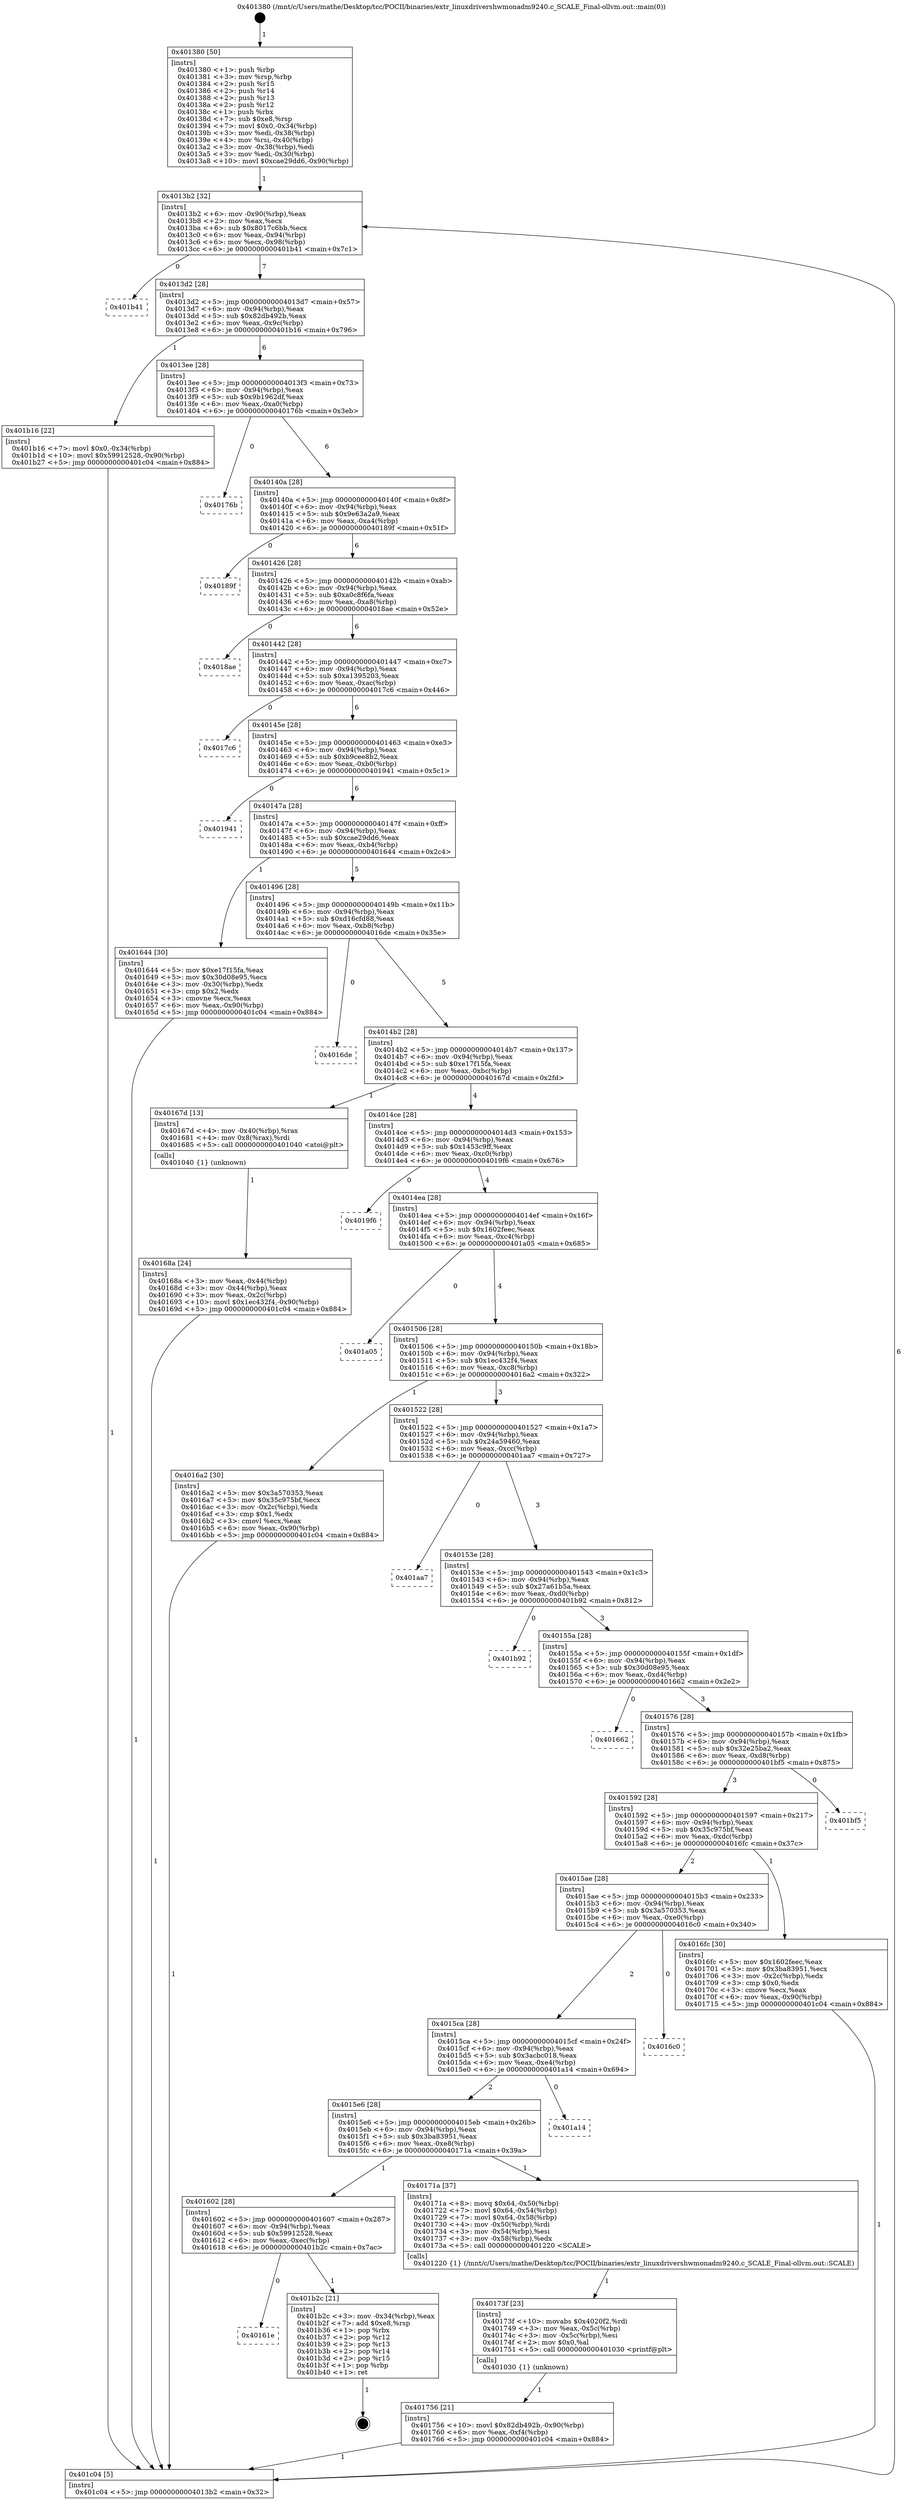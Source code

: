 digraph "0x401380" {
  label = "0x401380 (/mnt/c/Users/mathe/Desktop/tcc/POCII/binaries/extr_linuxdrivershwmonadm9240.c_SCALE_Final-ollvm.out::main(0))"
  labelloc = "t"
  node[shape=record]

  Entry [label="",width=0.3,height=0.3,shape=circle,fillcolor=black,style=filled]
  "0x4013b2" [label="{
     0x4013b2 [32]\l
     | [instrs]\l
     &nbsp;&nbsp;0x4013b2 \<+6\>: mov -0x90(%rbp),%eax\l
     &nbsp;&nbsp;0x4013b8 \<+2\>: mov %eax,%ecx\l
     &nbsp;&nbsp;0x4013ba \<+6\>: sub $0x8017c6bb,%ecx\l
     &nbsp;&nbsp;0x4013c0 \<+6\>: mov %eax,-0x94(%rbp)\l
     &nbsp;&nbsp;0x4013c6 \<+6\>: mov %ecx,-0x98(%rbp)\l
     &nbsp;&nbsp;0x4013cc \<+6\>: je 0000000000401b41 \<main+0x7c1\>\l
  }"]
  "0x401b41" [label="{
     0x401b41\l
  }", style=dashed]
  "0x4013d2" [label="{
     0x4013d2 [28]\l
     | [instrs]\l
     &nbsp;&nbsp;0x4013d2 \<+5\>: jmp 00000000004013d7 \<main+0x57\>\l
     &nbsp;&nbsp;0x4013d7 \<+6\>: mov -0x94(%rbp),%eax\l
     &nbsp;&nbsp;0x4013dd \<+5\>: sub $0x82db492b,%eax\l
     &nbsp;&nbsp;0x4013e2 \<+6\>: mov %eax,-0x9c(%rbp)\l
     &nbsp;&nbsp;0x4013e8 \<+6\>: je 0000000000401b16 \<main+0x796\>\l
  }"]
  Exit [label="",width=0.3,height=0.3,shape=circle,fillcolor=black,style=filled,peripheries=2]
  "0x401b16" [label="{
     0x401b16 [22]\l
     | [instrs]\l
     &nbsp;&nbsp;0x401b16 \<+7\>: movl $0x0,-0x34(%rbp)\l
     &nbsp;&nbsp;0x401b1d \<+10\>: movl $0x59912528,-0x90(%rbp)\l
     &nbsp;&nbsp;0x401b27 \<+5\>: jmp 0000000000401c04 \<main+0x884\>\l
  }"]
  "0x4013ee" [label="{
     0x4013ee [28]\l
     | [instrs]\l
     &nbsp;&nbsp;0x4013ee \<+5\>: jmp 00000000004013f3 \<main+0x73\>\l
     &nbsp;&nbsp;0x4013f3 \<+6\>: mov -0x94(%rbp),%eax\l
     &nbsp;&nbsp;0x4013f9 \<+5\>: sub $0x9b1962df,%eax\l
     &nbsp;&nbsp;0x4013fe \<+6\>: mov %eax,-0xa0(%rbp)\l
     &nbsp;&nbsp;0x401404 \<+6\>: je 000000000040176b \<main+0x3eb\>\l
  }"]
  "0x40161e" [label="{
     0x40161e\l
  }", style=dashed]
  "0x40176b" [label="{
     0x40176b\l
  }", style=dashed]
  "0x40140a" [label="{
     0x40140a [28]\l
     | [instrs]\l
     &nbsp;&nbsp;0x40140a \<+5\>: jmp 000000000040140f \<main+0x8f\>\l
     &nbsp;&nbsp;0x40140f \<+6\>: mov -0x94(%rbp),%eax\l
     &nbsp;&nbsp;0x401415 \<+5\>: sub $0x9e63a2a9,%eax\l
     &nbsp;&nbsp;0x40141a \<+6\>: mov %eax,-0xa4(%rbp)\l
     &nbsp;&nbsp;0x401420 \<+6\>: je 000000000040189f \<main+0x51f\>\l
  }"]
  "0x401b2c" [label="{
     0x401b2c [21]\l
     | [instrs]\l
     &nbsp;&nbsp;0x401b2c \<+3\>: mov -0x34(%rbp),%eax\l
     &nbsp;&nbsp;0x401b2f \<+7\>: add $0xe8,%rsp\l
     &nbsp;&nbsp;0x401b36 \<+1\>: pop %rbx\l
     &nbsp;&nbsp;0x401b37 \<+2\>: pop %r12\l
     &nbsp;&nbsp;0x401b39 \<+2\>: pop %r13\l
     &nbsp;&nbsp;0x401b3b \<+2\>: pop %r14\l
     &nbsp;&nbsp;0x401b3d \<+2\>: pop %r15\l
     &nbsp;&nbsp;0x401b3f \<+1\>: pop %rbp\l
     &nbsp;&nbsp;0x401b40 \<+1\>: ret\l
  }"]
  "0x40189f" [label="{
     0x40189f\l
  }", style=dashed]
  "0x401426" [label="{
     0x401426 [28]\l
     | [instrs]\l
     &nbsp;&nbsp;0x401426 \<+5\>: jmp 000000000040142b \<main+0xab\>\l
     &nbsp;&nbsp;0x40142b \<+6\>: mov -0x94(%rbp),%eax\l
     &nbsp;&nbsp;0x401431 \<+5\>: sub $0xa0c8f6fa,%eax\l
     &nbsp;&nbsp;0x401436 \<+6\>: mov %eax,-0xa8(%rbp)\l
     &nbsp;&nbsp;0x40143c \<+6\>: je 00000000004018ae \<main+0x52e\>\l
  }"]
  "0x401756" [label="{
     0x401756 [21]\l
     | [instrs]\l
     &nbsp;&nbsp;0x401756 \<+10\>: movl $0x82db492b,-0x90(%rbp)\l
     &nbsp;&nbsp;0x401760 \<+6\>: mov %eax,-0xf4(%rbp)\l
     &nbsp;&nbsp;0x401766 \<+5\>: jmp 0000000000401c04 \<main+0x884\>\l
  }"]
  "0x4018ae" [label="{
     0x4018ae\l
  }", style=dashed]
  "0x401442" [label="{
     0x401442 [28]\l
     | [instrs]\l
     &nbsp;&nbsp;0x401442 \<+5\>: jmp 0000000000401447 \<main+0xc7\>\l
     &nbsp;&nbsp;0x401447 \<+6\>: mov -0x94(%rbp),%eax\l
     &nbsp;&nbsp;0x40144d \<+5\>: sub $0xa1395203,%eax\l
     &nbsp;&nbsp;0x401452 \<+6\>: mov %eax,-0xac(%rbp)\l
     &nbsp;&nbsp;0x401458 \<+6\>: je 00000000004017c6 \<main+0x446\>\l
  }"]
  "0x40173f" [label="{
     0x40173f [23]\l
     | [instrs]\l
     &nbsp;&nbsp;0x40173f \<+10\>: movabs $0x4020f2,%rdi\l
     &nbsp;&nbsp;0x401749 \<+3\>: mov %eax,-0x5c(%rbp)\l
     &nbsp;&nbsp;0x40174c \<+3\>: mov -0x5c(%rbp),%esi\l
     &nbsp;&nbsp;0x40174f \<+2\>: mov $0x0,%al\l
     &nbsp;&nbsp;0x401751 \<+5\>: call 0000000000401030 \<printf@plt\>\l
     | [calls]\l
     &nbsp;&nbsp;0x401030 \{1\} (unknown)\l
  }"]
  "0x4017c6" [label="{
     0x4017c6\l
  }", style=dashed]
  "0x40145e" [label="{
     0x40145e [28]\l
     | [instrs]\l
     &nbsp;&nbsp;0x40145e \<+5\>: jmp 0000000000401463 \<main+0xe3\>\l
     &nbsp;&nbsp;0x401463 \<+6\>: mov -0x94(%rbp),%eax\l
     &nbsp;&nbsp;0x401469 \<+5\>: sub $0xb9cee8b2,%eax\l
     &nbsp;&nbsp;0x40146e \<+6\>: mov %eax,-0xb0(%rbp)\l
     &nbsp;&nbsp;0x401474 \<+6\>: je 0000000000401941 \<main+0x5c1\>\l
  }"]
  "0x401602" [label="{
     0x401602 [28]\l
     | [instrs]\l
     &nbsp;&nbsp;0x401602 \<+5\>: jmp 0000000000401607 \<main+0x287\>\l
     &nbsp;&nbsp;0x401607 \<+6\>: mov -0x94(%rbp),%eax\l
     &nbsp;&nbsp;0x40160d \<+5\>: sub $0x59912528,%eax\l
     &nbsp;&nbsp;0x401612 \<+6\>: mov %eax,-0xec(%rbp)\l
     &nbsp;&nbsp;0x401618 \<+6\>: je 0000000000401b2c \<main+0x7ac\>\l
  }"]
  "0x401941" [label="{
     0x401941\l
  }", style=dashed]
  "0x40147a" [label="{
     0x40147a [28]\l
     | [instrs]\l
     &nbsp;&nbsp;0x40147a \<+5\>: jmp 000000000040147f \<main+0xff\>\l
     &nbsp;&nbsp;0x40147f \<+6\>: mov -0x94(%rbp),%eax\l
     &nbsp;&nbsp;0x401485 \<+5\>: sub $0xcae29dd6,%eax\l
     &nbsp;&nbsp;0x40148a \<+6\>: mov %eax,-0xb4(%rbp)\l
     &nbsp;&nbsp;0x401490 \<+6\>: je 0000000000401644 \<main+0x2c4\>\l
  }"]
  "0x40171a" [label="{
     0x40171a [37]\l
     | [instrs]\l
     &nbsp;&nbsp;0x40171a \<+8\>: movq $0x64,-0x50(%rbp)\l
     &nbsp;&nbsp;0x401722 \<+7\>: movl $0x64,-0x54(%rbp)\l
     &nbsp;&nbsp;0x401729 \<+7\>: movl $0x64,-0x58(%rbp)\l
     &nbsp;&nbsp;0x401730 \<+4\>: mov -0x50(%rbp),%rdi\l
     &nbsp;&nbsp;0x401734 \<+3\>: mov -0x54(%rbp),%esi\l
     &nbsp;&nbsp;0x401737 \<+3\>: mov -0x58(%rbp),%edx\l
     &nbsp;&nbsp;0x40173a \<+5\>: call 0000000000401220 \<SCALE\>\l
     | [calls]\l
     &nbsp;&nbsp;0x401220 \{1\} (/mnt/c/Users/mathe/Desktop/tcc/POCII/binaries/extr_linuxdrivershwmonadm9240.c_SCALE_Final-ollvm.out::SCALE)\l
  }"]
  "0x401644" [label="{
     0x401644 [30]\l
     | [instrs]\l
     &nbsp;&nbsp;0x401644 \<+5\>: mov $0xe17f15fa,%eax\l
     &nbsp;&nbsp;0x401649 \<+5\>: mov $0x30d08e95,%ecx\l
     &nbsp;&nbsp;0x40164e \<+3\>: mov -0x30(%rbp),%edx\l
     &nbsp;&nbsp;0x401651 \<+3\>: cmp $0x2,%edx\l
     &nbsp;&nbsp;0x401654 \<+3\>: cmovne %ecx,%eax\l
     &nbsp;&nbsp;0x401657 \<+6\>: mov %eax,-0x90(%rbp)\l
     &nbsp;&nbsp;0x40165d \<+5\>: jmp 0000000000401c04 \<main+0x884\>\l
  }"]
  "0x401496" [label="{
     0x401496 [28]\l
     | [instrs]\l
     &nbsp;&nbsp;0x401496 \<+5\>: jmp 000000000040149b \<main+0x11b\>\l
     &nbsp;&nbsp;0x40149b \<+6\>: mov -0x94(%rbp),%eax\l
     &nbsp;&nbsp;0x4014a1 \<+5\>: sub $0xd16cfd88,%eax\l
     &nbsp;&nbsp;0x4014a6 \<+6\>: mov %eax,-0xb8(%rbp)\l
     &nbsp;&nbsp;0x4014ac \<+6\>: je 00000000004016de \<main+0x35e\>\l
  }"]
  "0x401c04" [label="{
     0x401c04 [5]\l
     | [instrs]\l
     &nbsp;&nbsp;0x401c04 \<+5\>: jmp 00000000004013b2 \<main+0x32\>\l
  }"]
  "0x401380" [label="{
     0x401380 [50]\l
     | [instrs]\l
     &nbsp;&nbsp;0x401380 \<+1\>: push %rbp\l
     &nbsp;&nbsp;0x401381 \<+3\>: mov %rsp,%rbp\l
     &nbsp;&nbsp;0x401384 \<+2\>: push %r15\l
     &nbsp;&nbsp;0x401386 \<+2\>: push %r14\l
     &nbsp;&nbsp;0x401388 \<+2\>: push %r13\l
     &nbsp;&nbsp;0x40138a \<+2\>: push %r12\l
     &nbsp;&nbsp;0x40138c \<+1\>: push %rbx\l
     &nbsp;&nbsp;0x40138d \<+7\>: sub $0xe8,%rsp\l
     &nbsp;&nbsp;0x401394 \<+7\>: movl $0x0,-0x34(%rbp)\l
     &nbsp;&nbsp;0x40139b \<+3\>: mov %edi,-0x38(%rbp)\l
     &nbsp;&nbsp;0x40139e \<+4\>: mov %rsi,-0x40(%rbp)\l
     &nbsp;&nbsp;0x4013a2 \<+3\>: mov -0x38(%rbp),%edi\l
     &nbsp;&nbsp;0x4013a5 \<+3\>: mov %edi,-0x30(%rbp)\l
     &nbsp;&nbsp;0x4013a8 \<+10\>: movl $0xcae29dd6,-0x90(%rbp)\l
  }"]
  "0x4015e6" [label="{
     0x4015e6 [28]\l
     | [instrs]\l
     &nbsp;&nbsp;0x4015e6 \<+5\>: jmp 00000000004015eb \<main+0x26b\>\l
     &nbsp;&nbsp;0x4015eb \<+6\>: mov -0x94(%rbp),%eax\l
     &nbsp;&nbsp;0x4015f1 \<+5\>: sub $0x3ba83951,%eax\l
     &nbsp;&nbsp;0x4015f6 \<+6\>: mov %eax,-0xe8(%rbp)\l
     &nbsp;&nbsp;0x4015fc \<+6\>: je 000000000040171a \<main+0x39a\>\l
  }"]
  "0x4016de" [label="{
     0x4016de\l
  }", style=dashed]
  "0x4014b2" [label="{
     0x4014b2 [28]\l
     | [instrs]\l
     &nbsp;&nbsp;0x4014b2 \<+5\>: jmp 00000000004014b7 \<main+0x137\>\l
     &nbsp;&nbsp;0x4014b7 \<+6\>: mov -0x94(%rbp),%eax\l
     &nbsp;&nbsp;0x4014bd \<+5\>: sub $0xe17f15fa,%eax\l
     &nbsp;&nbsp;0x4014c2 \<+6\>: mov %eax,-0xbc(%rbp)\l
     &nbsp;&nbsp;0x4014c8 \<+6\>: je 000000000040167d \<main+0x2fd\>\l
  }"]
  "0x401a14" [label="{
     0x401a14\l
  }", style=dashed]
  "0x40167d" [label="{
     0x40167d [13]\l
     | [instrs]\l
     &nbsp;&nbsp;0x40167d \<+4\>: mov -0x40(%rbp),%rax\l
     &nbsp;&nbsp;0x401681 \<+4\>: mov 0x8(%rax),%rdi\l
     &nbsp;&nbsp;0x401685 \<+5\>: call 0000000000401040 \<atoi@plt\>\l
     | [calls]\l
     &nbsp;&nbsp;0x401040 \{1\} (unknown)\l
  }"]
  "0x4014ce" [label="{
     0x4014ce [28]\l
     | [instrs]\l
     &nbsp;&nbsp;0x4014ce \<+5\>: jmp 00000000004014d3 \<main+0x153\>\l
     &nbsp;&nbsp;0x4014d3 \<+6\>: mov -0x94(%rbp),%eax\l
     &nbsp;&nbsp;0x4014d9 \<+5\>: sub $0x1453c9ff,%eax\l
     &nbsp;&nbsp;0x4014de \<+6\>: mov %eax,-0xc0(%rbp)\l
     &nbsp;&nbsp;0x4014e4 \<+6\>: je 00000000004019f6 \<main+0x676\>\l
  }"]
  "0x40168a" [label="{
     0x40168a [24]\l
     | [instrs]\l
     &nbsp;&nbsp;0x40168a \<+3\>: mov %eax,-0x44(%rbp)\l
     &nbsp;&nbsp;0x40168d \<+3\>: mov -0x44(%rbp),%eax\l
     &nbsp;&nbsp;0x401690 \<+3\>: mov %eax,-0x2c(%rbp)\l
     &nbsp;&nbsp;0x401693 \<+10\>: movl $0x1ec432f4,-0x90(%rbp)\l
     &nbsp;&nbsp;0x40169d \<+5\>: jmp 0000000000401c04 \<main+0x884\>\l
  }"]
  "0x4015ca" [label="{
     0x4015ca [28]\l
     | [instrs]\l
     &nbsp;&nbsp;0x4015ca \<+5\>: jmp 00000000004015cf \<main+0x24f\>\l
     &nbsp;&nbsp;0x4015cf \<+6\>: mov -0x94(%rbp),%eax\l
     &nbsp;&nbsp;0x4015d5 \<+5\>: sub $0x3acbc018,%eax\l
     &nbsp;&nbsp;0x4015da \<+6\>: mov %eax,-0xe4(%rbp)\l
     &nbsp;&nbsp;0x4015e0 \<+6\>: je 0000000000401a14 \<main+0x694\>\l
  }"]
  "0x4019f6" [label="{
     0x4019f6\l
  }", style=dashed]
  "0x4014ea" [label="{
     0x4014ea [28]\l
     | [instrs]\l
     &nbsp;&nbsp;0x4014ea \<+5\>: jmp 00000000004014ef \<main+0x16f\>\l
     &nbsp;&nbsp;0x4014ef \<+6\>: mov -0x94(%rbp),%eax\l
     &nbsp;&nbsp;0x4014f5 \<+5\>: sub $0x1602feec,%eax\l
     &nbsp;&nbsp;0x4014fa \<+6\>: mov %eax,-0xc4(%rbp)\l
     &nbsp;&nbsp;0x401500 \<+6\>: je 0000000000401a05 \<main+0x685\>\l
  }"]
  "0x4016c0" [label="{
     0x4016c0\l
  }", style=dashed]
  "0x401a05" [label="{
     0x401a05\l
  }", style=dashed]
  "0x401506" [label="{
     0x401506 [28]\l
     | [instrs]\l
     &nbsp;&nbsp;0x401506 \<+5\>: jmp 000000000040150b \<main+0x18b\>\l
     &nbsp;&nbsp;0x40150b \<+6\>: mov -0x94(%rbp),%eax\l
     &nbsp;&nbsp;0x401511 \<+5\>: sub $0x1ec432f4,%eax\l
     &nbsp;&nbsp;0x401516 \<+6\>: mov %eax,-0xc8(%rbp)\l
     &nbsp;&nbsp;0x40151c \<+6\>: je 00000000004016a2 \<main+0x322\>\l
  }"]
  "0x4015ae" [label="{
     0x4015ae [28]\l
     | [instrs]\l
     &nbsp;&nbsp;0x4015ae \<+5\>: jmp 00000000004015b3 \<main+0x233\>\l
     &nbsp;&nbsp;0x4015b3 \<+6\>: mov -0x94(%rbp),%eax\l
     &nbsp;&nbsp;0x4015b9 \<+5\>: sub $0x3a570353,%eax\l
     &nbsp;&nbsp;0x4015be \<+6\>: mov %eax,-0xe0(%rbp)\l
     &nbsp;&nbsp;0x4015c4 \<+6\>: je 00000000004016c0 \<main+0x340\>\l
  }"]
  "0x4016a2" [label="{
     0x4016a2 [30]\l
     | [instrs]\l
     &nbsp;&nbsp;0x4016a2 \<+5\>: mov $0x3a570353,%eax\l
     &nbsp;&nbsp;0x4016a7 \<+5\>: mov $0x35c975bf,%ecx\l
     &nbsp;&nbsp;0x4016ac \<+3\>: mov -0x2c(%rbp),%edx\l
     &nbsp;&nbsp;0x4016af \<+3\>: cmp $0x1,%edx\l
     &nbsp;&nbsp;0x4016b2 \<+3\>: cmovl %ecx,%eax\l
     &nbsp;&nbsp;0x4016b5 \<+6\>: mov %eax,-0x90(%rbp)\l
     &nbsp;&nbsp;0x4016bb \<+5\>: jmp 0000000000401c04 \<main+0x884\>\l
  }"]
  "0x401522" [label="{
     0x401522 [28]\l
     | [instrs]\l
     &nbsp;&nbsp;0x401522 \<+5\>: jmp 0000000000401527 \<main+0x1a7\>\l
     &nbsp;&nbsp;0x401527 \<+6\>: mov -0x94(%rbp),%eax\l
     &nbsp;&nbsp;0x40152d \<+5\>: sub $0x24a59460,%eax\l
     &nbsp;&nbsp;0x401532 \<+6\>: mov %eax,-0xcc(%rbp)\l
     &nbsp;&nbsp;0x401538 \<+6\>: je 0000000000401aa7 \<main+0x727\>\l
  }"]
  "0x4016fc" [label="{
     0x4016fc [30]\l
     | [instrs]\l
     &nbsp;&nbsp;0x4016fc \<+5\>: mov $0x1602feec,%eax\l
     &nbsp;&nbsp;0x401701 \<+5\>: mov $0x3ba83951,%ecx\l
     &nbsp;&nbsp;0x401706 \<+3\>: mov -0x2c(%rbp),%edx\l
     &nbsp;&nbsp;0x401709 \<+3\>: cmp $0x0,%edx\l
     &nbsp;&nbsp;0x40170c \<+3\>: cmove %ecx,%eax\l
     &nbsp;&nbsp;0x40170f \<+6\>: mov %eax,-0x90(%rbp)\l
     &nbsp;&nbsp;0x401715 \<+5\>: jmp 0000000000401c04 \<main+0x884\>\l
  }"]
  "0x401aa7" [label="{
     0x401aa7\l
  }", style=dashed]
  "0x40153e" [label="{
     0x40153e [28]\l
     | [instrs]\l
     &nbsp;&nbsp;0x40153e \<+5\>: jmp 0000000000401543 \<main+0x1c3\>\l
     &nbsp;&nbsp;0x401543 \<+6\>: mov -0x94(%rbp),%eax\l
     &nbsp;&nbsp;0x401549 \<+5\>: sub $0x27a61b5a,%eax\l
     &nbsp;&nbsp;0x40154e \<+6\>: mov %eax,-0xd0(%rbp)\l
     &nbsp;&nbsp;0x401554 \<+6\>: je 0000000000401b92 \<main+0x812\>\l
  }"]
  "0x401592" [label="{
     0x401592 [28]\l
     | [instrs]\l
     &nbsp;&nbsp;0x401592 \<+5\>: jmp 0000000000401597 \<main+0x217\>\l
     &nbsp;&nbsp;0x401597 \<+6\>: mov -0x94(%rbp),%eax\l
     &nbsp;&nbsp;0x40159d \<+5\>: sub $0x35c975bf,%eax\l
     &nbsp;&nbsp;0x4015a2 \<+6\>: mov %eax,-0xdc(%rbp)\l
     &nbsp;&nbsp;0x4015a8 \<+6\>: je 00000000004016fc \<main+0x37c\>\l
  }"]
  "0x401b92" [label="{
     0x401b92\l
  }", style=dashed]
  "0x40155a" [label="{
     0x40155a [28]\l
     | [instrs]\l
     &nbsp;&nbsp;0x40155a \<+5\>: jmp 000000000040155f \<main+0x1df\>\l
     &nbsp;&nbsp;0x40155f \<+6\>: mov -0x94(%rbp),%eax\l
     &nbsp;&nbsp;0x401565 \<+5\>: sub $0x30d08e95,%eax\l
     &nbsp;&nbsp;0x40156a \<+6\>: mov %eax,-0xd4(%rbp)\l
     &nbsp;&nbsp;0x401570 \<+6\>: je 0000000000401662 \<main+0x2e2\>\l
  }"]
  "0x401bf5" [label="{
     0x401bf5\l
  }", style=dashed]
  "0x401662" [label="{
     0x401662\l
  }", style=dashed]
  "0x401576" [label="{
     0x401576 [28]\l
     | [instrs]\l
     &nbsp;&nbsp;0x401576 \<+5\>: jmp 000000000040157b \<main+0x1fb\>\l
     &nbsp;&nbsp;0x40157b \<+6\>: mov -0x94(%rbp),%eax\l
     &nbsp;&nbsp;0x401581 \<+5\>: sub $0x32e25ba2,%eax\l
     &nbsp;&nbsp;0x401586 \<+6\>: mov %eax,-0xd8(%rbp)\l
     &nbsp;&nbsp;0x40158c \<+6\>: je 0000000000401bf5 \<main+0x875\>\l
  }"]
  Entry -> "0x401380" [label=" 1"]
  "0x4013b2" -> "0x401b41" [label=" 0"]
  "0x4013b2" -> "0x4013d2" [label=" 7"]
  "0x401b2c" -> Exit [label=" 1"]
  "0x4013d2" -> "0x401b16" [label=" 1"]
  "0x4013d2" -> "0x4013ee" [label=" 6"]
  "0x401602" -> "0x40161e" [label=" 0"]
  "0x4013ee" -> "0x40176b" [label=" 0"]
  "0x4013ee" -> "0x40140a" [label=" 6"]
  "0x401602" -> "0x401b2c" [label=" 1"]
  "0x40140a" -> "0x40189f" [label=" 0"]
  "0x40140a" -> "0x401426" [label=" 6"]
  "0x401b16" -> "0x401c04" [label=" 1"]
  "0x401426" -> "0x4018ae" [label=" 0"]
  "0x401426" -> "0x401442" [label=" 6"]
  "0x401756" -> "0x401c04" [label=" 1"]
  "0x401442" -> "0x4017c6" [label=" 0"]
  "0x401442" -> "0x40145e" [label=" 6"]
  "0x40173f" -> "0x401756" [label=" 1"]
  "0x40145e" -> "0x401941" [label=" 0"]
  "0x40145e" -> "0x40147a" [label=" 6"]
  "0x40171a" -> "0x40173f" [label=" 1"]
  "0x40147a" -> "0x401644" [label=" 1"]
  "0x40147a" -> "0x401496" [label=" 5"]
  "0x401644" -> "0x401c04" [label=" 1"]
  "0x401380" -> "0x4013b2" [label=" 1"]
  "0x401c04" -> "0x4013b2" [label=" 6"]
  "0x4015e6" -> "0x401602" [label=" 1"]
  "0x401496" -> "0x4016de" [label=" 0"]
  "0x401496" -> "0x4014b2" [label=" 5"]
  "0x4015e6" -> "0x40171a" [label=" 1"]
  "0x4014b2" -> "0x40167d" [label=" 1"]
  "0x4014b2" -> "0x4014ce" [label=" 4"]
  "0x40167d" -> "0x40168a" [label=" 1"]
  "0x40168a" -> "0x401c04" [label=" 1"]
  "0x4015ca" -> "0x4015e6" [label=" 2"]
  "0x4014ce" -> "0x4019f6" [label=" 0"]
  "0x4014ce" -> "0x4014ea" [label=" 4"]
  "0x4015ca" -> "0x401a14" [label=" 0"]
  "0x4014ea" -> "0x401a05" [label=" 0"]
  "0x4014ea" -> "0x401506" [label=" 4"]
  "0x4015ae" -> "0x4015ca" [label=" 2"]
  "0x401506" -> "0x4016a2" [label=" 1"]
  "0x401506" -> "0x401522" [label=" 3"]
  "0x4016a2" -> "0x401c04" [label=" 1"]
  "0x4015ae" -> "0x4016c0" [label=" 0"]
  "0x401522" -> "0x401aa7" [label=" 0"]
  "0x401522" -> "0x40153e" [label=" 3"]
  "0x4016fc" -> "0x401c04" [label=" 1"]
  "0x40153e" -> "0x401b92" [label=" 0"]
  "0x40153e" -> "0x40155a" [label=" 3"]
  "0x401592" -> "0x4016fc" [label=" 1"]
  "0x40155a" -> "0x401662" [label=" 0"]
  "0x40155a" -> "0x401576" [label=" 3"]
  "0x401592" -> "0x4015ae" [label=" 2"]
  "0x401576" -> "0x401bf5" [label=" 0"]
  "0x401576" -> "0x401592" [label=" 3"]
}
